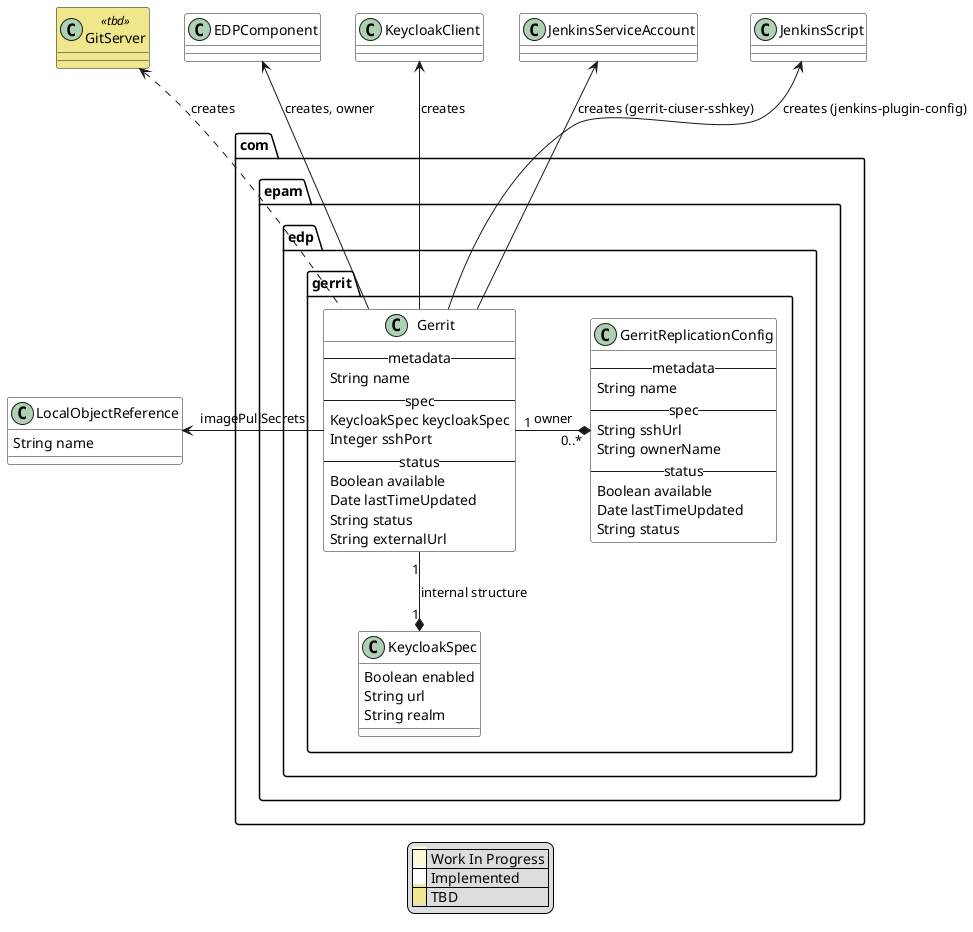 @startuml

skinparam class {
    BackgroundColor #white
	BackgroundColor<<wip>> LightGoldenRodYellow
	BackgroundColor<<tbd>> Khaki
}

package com.epam.edp.gerrit {
    class Gerrit {
      -- metadata --
        String name
      -- spec --
        KeycloakSpec keycloakSpec
        Integer sshPort
      -- status --
        Boolean available
        Date lastTimeUpdated
        String status
        String externalUrl
    }

    Gerrit "1" --* "1" KeycloakSpec : internal structure
    class KeycloakSpec {
        Boolean enabled
        String url
        String realm
    }

    Gerrit "1" -* "0..*" GerritReplicationConfig : owner
    class GerritReplicationConfig {
        --metadata--
            String name
        --spec--
            String sshUrl
            String ownerName
        --status--
            Boolean available
            Date lastTimeUpdated
            String status
    }
}

Gerrit -u-> JenkinsScript : creates (jenkins-plugin-config)
Gerrit -u-> JenkinsServiceAccount : creates (gerrit-ciuser-sshkey)
Gerrit -u-> KeycloakClient : creates
Gerrit -u-> EDPComponent : creates, owner
Gerrit .u.> GitServer : creates
class LocalObjectReference {
    String name
}
Gerrit -l-> LocalObjectReference : imagePullSecrets
class GitServer <<tbd>> {
}


legend
|<back:LightGoldenRodYellow>    </back>| Work In Progress |
|<back:White>    </back>| Implemented |
|<back:Khaki>    </back>| TBD |
endlegend

skinparam class {
	backgroundColor<<impl>> LightGoldenRodYellow
	backgroundColor<<wip>> LightGreen
	backgroundColor<<tbd>> Khaki
}
@enduml
